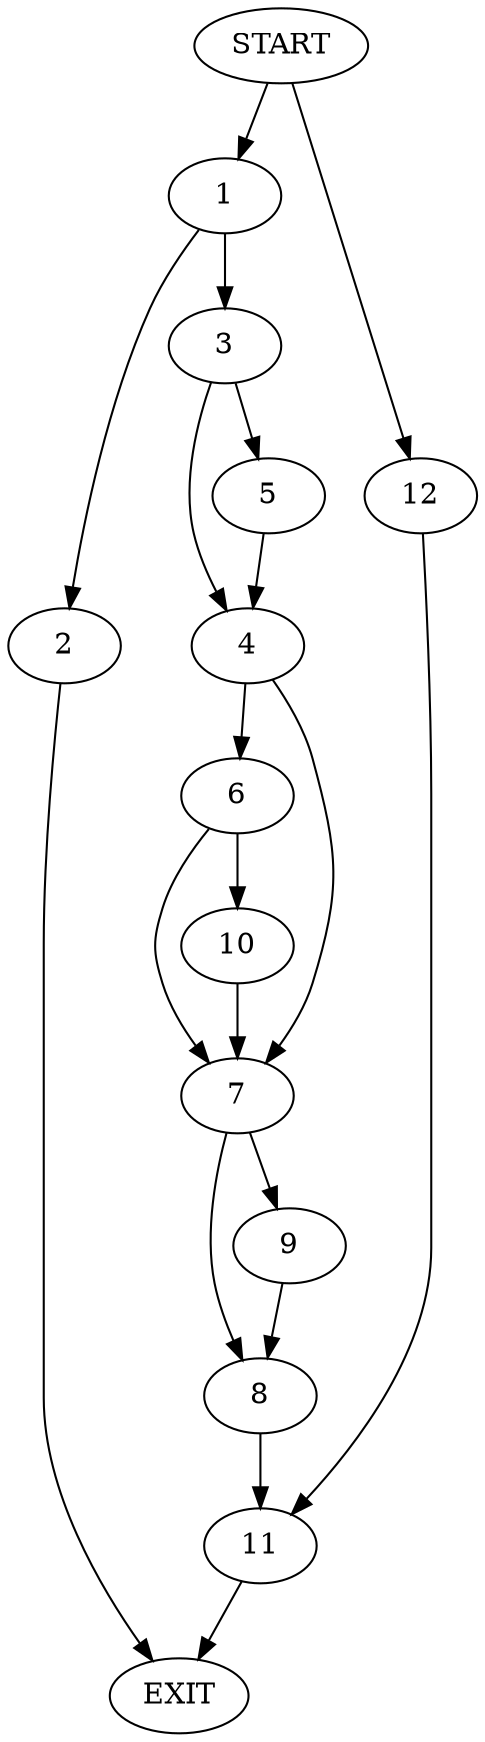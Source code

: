digraph {
0 [label="START"]
13 [label="EXIT"]
0 -> 1
1 -> 2
1 -> 3
2 -> 13
3 -> 4
3 -> 5
5 -> 4
4 -> 6
4 -> 7
7 -> 8
7 -> 9
6 -> 10
6 -> 7
10 -> 7
9 -> 8
8 -> 11
11 -> 13
0 -> 12
12 -> 11
}
